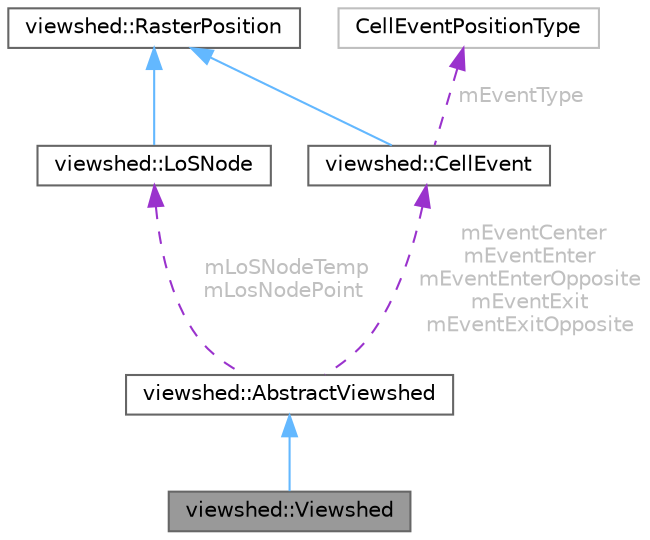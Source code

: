 digraph "viewshed::Viewshed"
{
 // LATEX_PDF_SIZE
  bgcolor="transparent";
  edge [fontname=Helvetica,fontsize=10,labelfontname=Helvetica,labelfontsize=10];
  node [fontname=Helvetica,fontsize=10,shape=box,height=0.2,width=0.4];
  Node1 [id="Node000001",label="viewshed::Viewshed",height=0.2,width=0.4,color="gray40", fillcolor="grey60", style="filled", fontcolor="black",tooltip=" "];
  Node2 -> Node1 [id="edge1_Node000001_Node000002",dir="back",color="steelblue1",style="solid",tooltip=" "];
  Node2 [id="Node000002",label="viewshed::AbstractViewshed",height=0.2,width=0.4,color="gray40", fillcolor="white", style="filled",URL="$classviewshed_1_1AbstractViewshed.html",tooltip="Abstract class that represents viewshed calculation from this class specific implementations ( Viewsh..."];
  Node3 -> Node2 [id="edge2_Node000002_Node000003",dir="back",color="darkorchid3",style="dashed",tooltip=" ",label=" mLoSNodeTemp\nmLosNodePoint",fontcolor="grey" ];
  Node3 [id="Node000003",label="viewshed::LoSNode",height=0.2,width=0.4,color="gray40", fillcolor="white", style="filled",URL="$classviewshed_1_1LoSNode.html",tooltip="Representation of single cell that creates a point on LoS."];
  Node4 -> Node3 [id="edge3_Node000003_Node000004",dir="back",color="steelblue1",style="solid",tooltip=" "];
  Node4 [id="Node000004",label="viewshed::RasterPosition",height=0.2,width=0.4,color="gray40", fillcolor="white", style="filled",URL="$classviewshed_1_1RasterPosition.html",tooltip="Class to represent position on raster in term of row and column."];
  Node5 -> Node2 [id="edge4_Node000002_Node000005",dir="back",color="darkorchid3",style="dashed",tooltip=" ",label=" mEventCenter\nmEventEnter\nmEventEnterOpposite\nmEventExit\nmEventExitOpposite",fontcolor="grey" ];
  Node5 [id="Node000005",label="viewshed::CellEvent",height=0.2,width=0.4,color="gray40", fillcolor="white", style="filled",URL="$classviewshed_1_1CellEvent.html",tooltip="Class representing cell events for Van Kreveld's plane sweep algorithm. Stores cell position (row and..."];
  Node4 -> Node5 [id="edge5_Node000005_Node000004",dir="back",color="steelblue1",style="solid",tooltip=" "];
  Node6 -> Node5 [id="edge6_Node000005_Node000006",dir="back",color="darkorchid3",style="dashed",tooltip=" ",label=" mEventType",fontcolor="grey" ];
  Node6 [id="Node000006",label="CellEventPositionType",height=0.2,width=0.4,color="grey75", fillcolor="white", style="filled",tooltip=" "];
}
